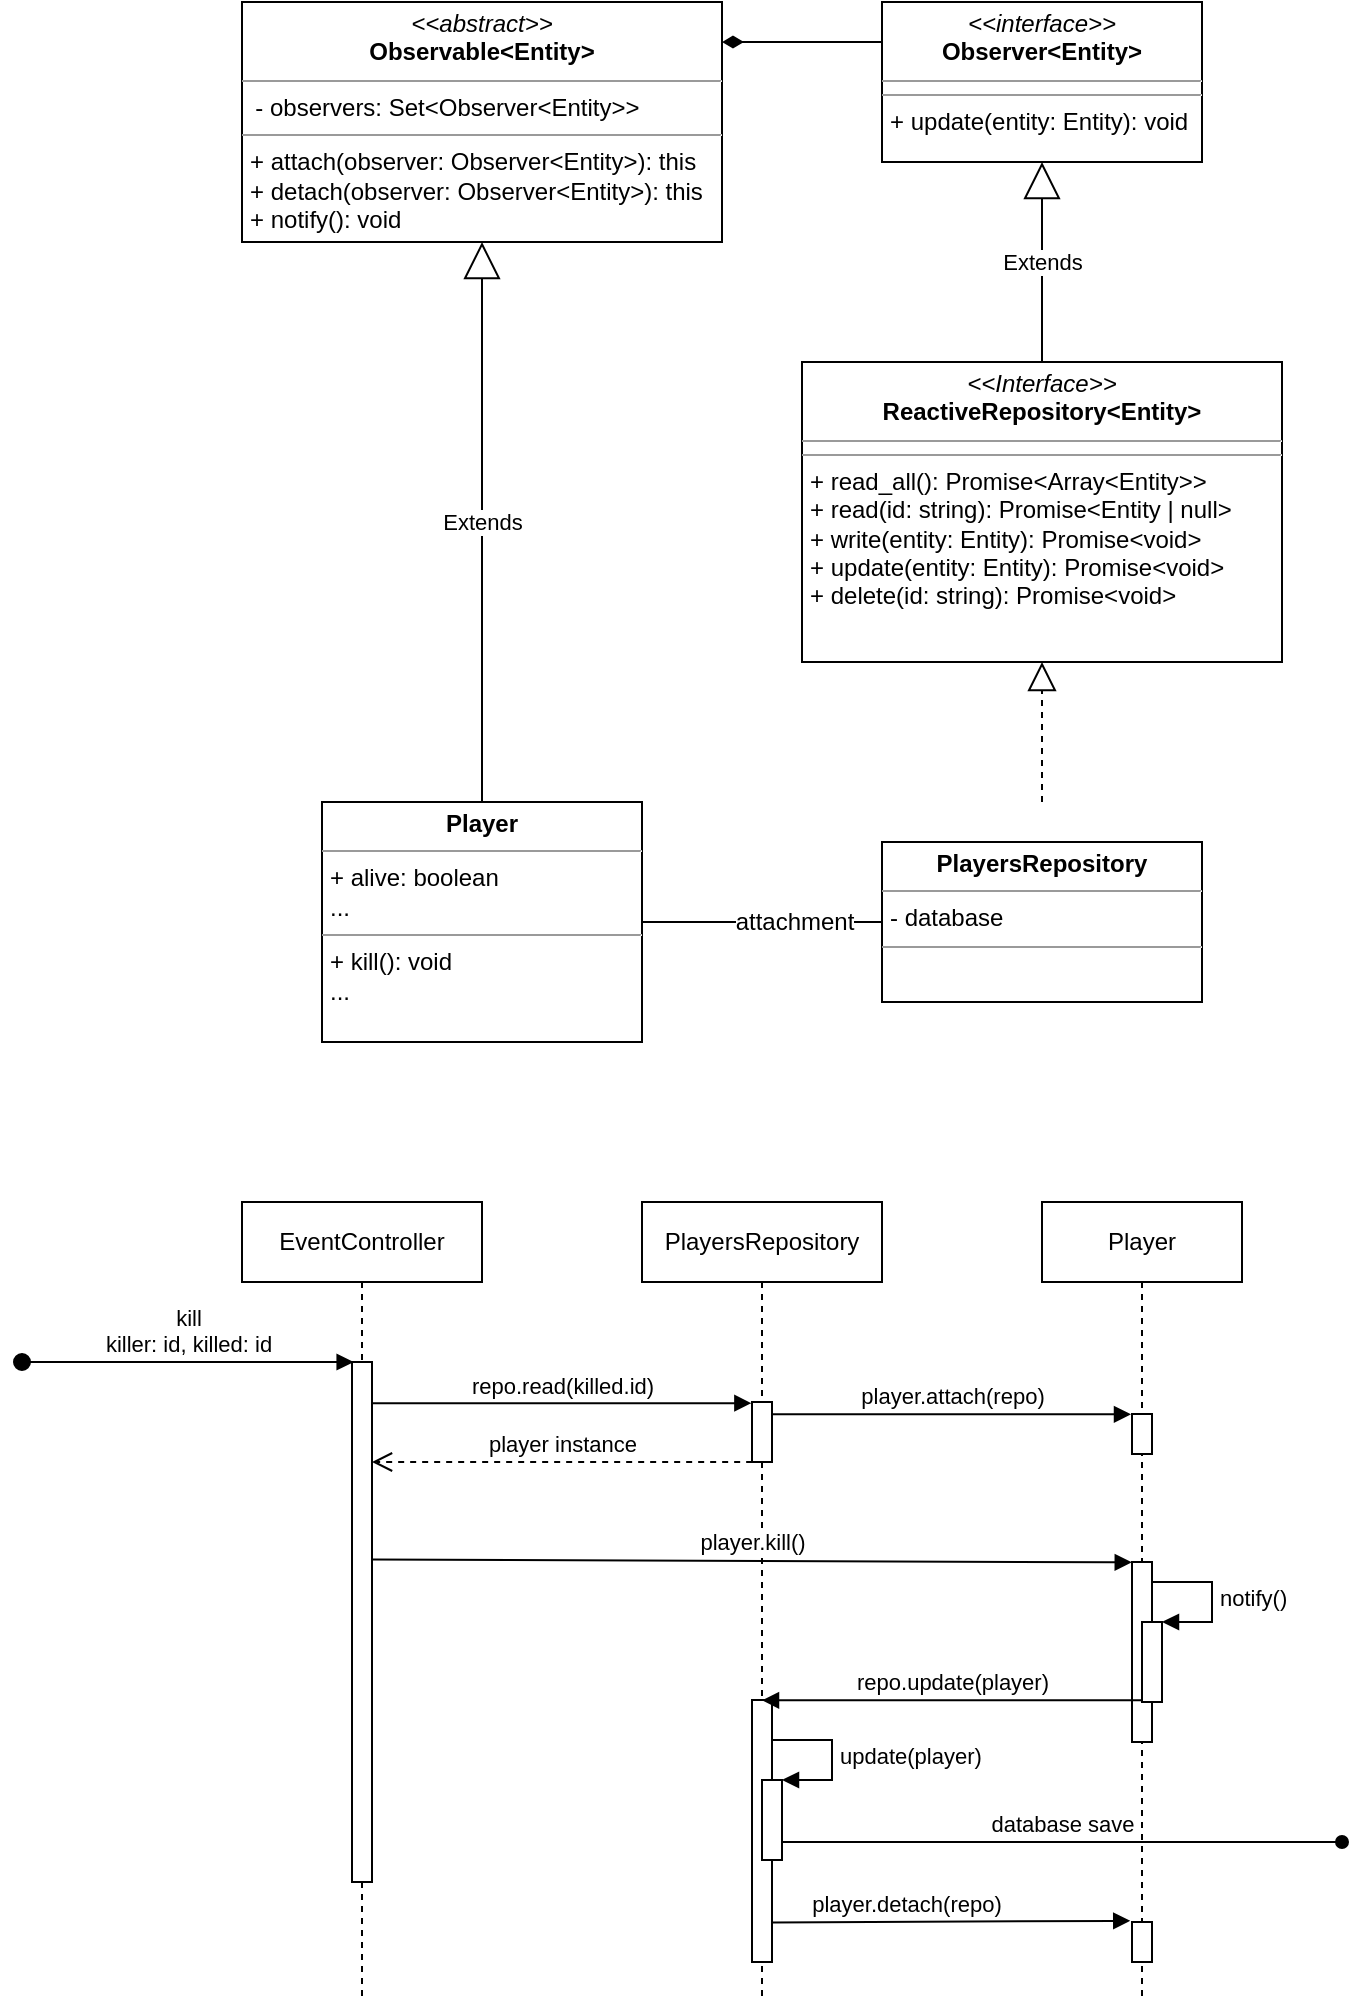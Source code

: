 <mxfile version="16.4.5" type="github">
  <diagram id="yhS8XhCnnLIG0FYTGW0U" name="Page-1">
    <mxGraphModel dx="1185" dy="650" grid="1" gridSize="10" guides="1" tooltips="1" connect="1" arrows="1" fold="1" page="1" pageScale="1" pageWidth="827" pageHeight="1169" math="0" shadow="0">
      <root>
        <mxCell id="0" />
        <mxCell id="1" parent="0" />
        <mxCell id="3J9ids_sqUM_cZv0R3LF-5" value="&lt;p style=&quot;margin: 0px ; margin-top: 4px ; text-align: center&quot;&gt;&lt;i&gt;&amp;lt;&amp;lt;abstract&amp;gt;&amp;gt;&lt;/i&gt;&lt;b&gt;&lt;br&gt;Observable&amp;lt;Entity&amp;gt;&lt;/b&gt;&lt;/p&gt;&lt;hr size=&quot;1&quot;&gt;&amp;nbsp; - observers: Set&amp;lt;Observer&amp;lt;Entity&amp;gt;&amp;gt;&lt;br&gt;&lt;hr size=&quot;1&quot;&gt;&lt;p style=&quot;margin: 0px ; margin-left: 4px&quot;&gt;+ attach(observer: Observer&amp;lt;Entity&amp;gt;): this&lt;/p&gt;&lt;p style=&quot;margin: 0px ; margin-left: 4px&quot;&gt;+ detach(observer: Observer&amp;lt;Entity&amp;gt;): this&lt;/p&gt;&lt;p style=&quot;margin: 0px ; margin-left: 4px&quot;&gt;+ notify(): void&lt;br&gt;&lt;/p&gt;&lt;div&gt;&lt;br&gt;&lt;/div&gt;&lt;div&gt;&lt;br&gt;&lt;/div&gt;" style="verticalAlign=top;align=left;overflow=fill;fontSize=12;fontFamily=Helvetica;html=1;" parent="1" vertex="1">
          <mxGeometry x="120" y="240" width="240" height="120" as="geometry" />
        </mxCell>
        <mxCell id="3J9ids_sqUM_cZv0R3LF-6" value="&lt;p style=&quot;margin: 0px ; margin-top: 4px ; text-align: center&quot;&gt;&lt;i&gt;&amp;lt;&amp;lt;interface&amp;gt;&amp;gt;&lt;/i&gt;&lt;br&gt;&lt;b&gt;Observer&amp;lt;Entity&amp;gt;&lt;/b&gt;&lt;br&gt;&lt;/p&gt;&lt;hr size=&quot;1&quot;&gt;&lt;hr size=&quot;1&quot;&gt;&lt;p style=&quot;margin: 0px ; margin-left: 4px&quot;&gt;+ update(entity: Entity): void&lt;/p&gt;" style="verticalAlign=top;align=left;overflow=fill;fontSize=12;fontFamily=Helvetica;html=1;" parent="1" vertex="1">
          <mxGeometry x="440" y="240" width="160" height="80" as="geometry" />
        </mxCell>
        <mxCell id="3J9ids_sqUM_cZv0R3LF-7" value="" style="endArrow=none;startArrow=diamondThin;endFill=0;startFill=1;html=1;verticalAlign=bottom;labelBackgroundColor=none;strokeWidth=1;startSize=8;endSize=8;rounded=0;" parent="1" edge="1">
          <mxGeometry width="160" relative="1" as="geometry">
            <mxPoint x="360" y="260" as="sourcePoint" />
            <mxPoint x="440" y="260" as="targetPoint" />
          </mxGeometry>
        </mxCell>
        <mxCell id="3J9ids_sqUM_cZv0R3LF-12" value="&lt;p style=&quot;margin: 0px ; margin-top: 4px ; text-align: center&quot;&gt;&lt;b&gt;Player&lt;/b&gt;&lt;/p&gt;&lt;hr size=&quot;1&quot;&gt;&lt;p style=&quot;margin: 0px ; margin-left: 4px&quot;&gt;+ alive: boolean&lt;/p&gt;&lt;p style=&quot;margin: 0px ; margin-left: 4px&quot;&gt;...&lt;br&gt;&lt;/p&gt;&lt;hr size=&quot;1&quot;&gt;&lt;p style=&quot;margin: 0px ; margin-left: 4px&quot;&gt;+ kill(): void&lt;/p&gt;&lt;p style=&quot;margin: 0px ; margin-left: 4px&quot;&gt;...&lt;br&gt;&lt;/p&gt;&lt;p style=&quot;margin: 0px ; margin-left: 4px&quot;&gt;&lt;br&gt;&lt;/p&gt;&lt;div&gt;&lt;br&gt;&lt;/div&gt;&lt;div&gt;&lt;br&gt;&lt;/div&gt;" style="verticalAlign=top;align=left;overflow=fill;fontSize=12;fontFamily=Helvetica;html=1;" parent="1" vertex="1">
          <mxGeometry x="160" y="640" width="160" height="120" as="geometry" />
        </mxCell>
        <mxCell id="3J9ids_sqUM_cZv0R3LF-13" value="Extends" style="endArrow=block;endSize=16;endFill=0;html=1;rounded=0;entryX=0.5;entryY=1;entryDx=0;entryDy=0;exitX=0.5;exitY=0;exitDx=0;exitDy=0;" parent="1" source="3J9ids_sqUM_cZv0R3LF-12" target="3J9ids_sqUM_cZv0R3LF-5" edge="1">
          <mxGeometry width="160" relative="1" as="geometry">
            <mxPoint x="220" y="720" as="sourcePoint" />
            <mxPoint x="380" y="720" as="targetPoint" />
          </mxGeometry>
        </mxCell>
        <mxCell id="3J9ids_sqUM_cZv0R3LF-15" value="" style="endArrow=block;dashed=1;endFill=0;endSize=12;html=1;rounded=0;exitX=0.5;exitY=0;exitDx=0;exitDy=0;entryX=0.5;entryY=1;entryDx=0;entryDy=0;" parent="1" target="3J9ids_sqUM_cZv0R3LF-20" edge="1">
          <mxGeometry width="160" relative="1" as="geometry">
            <mxPoint x="520" y="640" as="sourcePoint" />
            <mxPoint x="590" y="560" as="targetPoint" />
          </mxGeometry>
        </mxCell>
        <mxCell id="3J9ids_sqUM_cZv0R3LF-19" value="Extends" style="endArrow=block;endSize=16;endFill=0;html=1;rounded=0;entryX=0.5;entryY=1;entryDx=0;entryDy=0;exitX=0.5;exitY=0;exitDx=0;exitDy=0;" parent="1" source="3J9ids_sqUM_cZv0R3LF-20" target="3J9ids_sqUM_cZv0R3LF-6" edge="1">
          <mxGeometry width="160" relative="1" as="geometry">
            <mxPoint x="590" y="480" as="sourcePoint" />
            <mxPoint x="250" y="370" as="targetPoint" />
          </mxGeometry>
        </mxCell>
        <mxCell id="3J9ids_sqUM_cZv0R3LF-20" value="&lt;p style=&quot;margin: 0px ; margin-top: 4px ; text-align: center&quot;&gt;&lt;i&gt;&amp;lt;&amp;lt;Interface&amp;gt;&amp;gt;&lt;/i&gt;&lt;br&gt;&lt;b&gt;ReactiveRepository&amp;lt;Entity&amp;gt;&lt;/b&gt;&lt;br&gt;&lt;/p&gt;&lt;hr size=&quot;1&quot;&gt;&lt;hr size=&quot;1&quot;&gt;&lt;p style=&quot;margin: 0px ; margin-left: 4px&quot;&gt;+ read_all(): Promise&amp;lt;Array&amp;lt;Entity&amp;gt;&amp;gt;&lt;br&gt;+ read(id: string): Promise&amp;lt;Entity | null&amp;gt;&lt;/p&gt;&lt;p style=&quot;margin: 0px ; margin-left: 4px&quot;&gt;+ write(entity: Entity): Promise&amp;lt;void&amp;gt;&lt;/p&gt;&lt;p style=&quot;margin: 0px ; margin-left: 4px&quot;&gt;+ update(entity: Entity): Promise&amp;lt;void&amp;gt;&lt;/p&gt;&lt;p style=&quot;margin: 0px ; margin-left: 4px&quot;&gt;+ delete(id: string): Promise&amp;lt;void&amp;gt;&lt;/p&gt;" style="verticalAlign=top;align=left;overflow=fill;fontSize=12;fontFamily=Helvetica;html=1;" parent="1" vertex="1">
          <mxGeometry x="400" y="420" width="240" height="150" as="geometry" />
        </mxCell>
        <mxCell id="3J9ids_sqUM_cZv0R3LF-22" style="edgeStyle=orthogonalEdgeStyle;rounded=0;orthogonalLoop=1;jettySize=auto;html=1;exitX=0;exitY=0.5;exitDx=0;exitDy=0;entryX=1;entryY=0.5;entryDx=0;entryDy=0;fontSize=12;endArrow=none;endFill=0;" parent="1" source="3J9ids_sqUM_cZv0R3LF-21" target="3J9ids_sqUM_cZv0R3LF-12" edge="1">
          <mxGeometry relative="1" as="geometry" />
        </mxCell>
        <mxCell id="3J9ids_sqUM_cZv0R3LF-23" value="attachment" style="edgeLabel;html=1;align=center;verticalAlign=middle;resizable=0;points=[];fontSize=12;" parent="3J9ids_sqUM_cZv0R3LF-22" vertex="1" connectable="0">
          <mxGeometry x="-0.267" relative="1" as="geometry">
            <mxPoint as="offset" />
          </mxGeometry>
        </mxCell>
        <mxCell id="3J9ids_sqUM_cZv0R3LF-21" value="&lt;p style=&quot;margin: 0px ; margin-top: 4px ; text-align: center&quot;&gt;&lt;b&gt;PlayersRepository&lt;/b&gt;&lt;br&gt;&lt;/p&gt;&lt;hr size=&quot;1&quot;&gt;&lt;p style=&quot;margin: 0px ; margin-left: 4px&quot;&gt;- database&lt;br&gt;&lt;/p&gt;&lt;hr size=&quot;1&quot;&gt;&lt;p style=&quot;margin: 0px ; margin-left: 4px&quot;&gt;&lt;br&gt;&lt;/p&gt;" style="verticalAlign=top;align=left;overflow=fill;fontSize=12;fontFamily=Helvetica;html=1;" parent="1" vertex="1">
          <mxGeometry x="440" y="660" width="160" height="80" as="geometry" />
        </mxCell>
        <mxCell id="TUxcnbohVFPqcWfWwO8H-1" value="EventController" style="shape=umlLifeline;perimeter=lifelinePerimeter;whiteSpace=wrap;html=1;container=1;collapsible=0;recursiveResize=0;outlineConnect=0;" vertex="1" parent="1">
          <mxGeometry x="120" y="840" width="120" height="400" as="geometry" />
        </mxCell>
        <mxCell id="TUxcnbohVFPqcWfWwO8H-6" value="" style="html=1;points=[];perimeter=orthogonalPerimeter;" vertex="1" parent="TUxcnbohVFPqcWfWwO8H-1">
          <mxGeometry x="55" y="80" width="10" height="260" as="geometry" />
        </mxCell>
        <mxCell id="TUxcnbohVFPqcWfWwO8H-3" value="&lt;div&gt;kill&lt;/div&gt;&lt;div&gt;killer: id, killed: id&lt;br&gt;&lt;/div&gt;" style="html=1;verticalAlign=bottom;startArrow=oval;startFill=1;endArrow=block;startSize=8;rounded=0;entryX=0.083;entryY=0;entryDx=0;entryDy=0;entryPerimeter=0;" edge="1" parent="1" target="TUxcnbohVFPqcWfWwO8H-6">
          <mxGeometry width="60" relative="1" as="geometry">
            <mxPoint x="10" y="920" as="sourcePoint" />
            <mxPoint x="170" y="920" as="targetPoint" />
          </mxGeometry>
        </mxCell>
        <mxCell id="TUxcnbohVFPqcWfWwO8H-9" value="PlayersRepository" style="shape=umlLifeline;perimeter=lifelinePerimeter;whiteSpace=wrap;html=1;container=1;collapsible=0;recursiveResize=0;outlineConnect=0;" vertex="1" parent="1">
          <mxGeometry x="320" y="840" width="120" height="400" as="geometry" />
        </mxCell>
        <mxCell id="TUxcnbohVFPqcWfWwO8H-10" value="" style="html=1;points=[];perimeter=orthogonalPerimeter;" vertex="1" parent="TUxcnbohVFPqcWfWwO8H-9">
          <mxGeometry x="55" y="100" width="10" height="30" as="geometry" />
        </mxCell>
        <mxCell id="TUxcnbohVFPqcWfWwO8H-25" value="" style="html=1;points=[];perimeter=orthogonalPerimeter;" vertex="1" parent="TUxcnbohVFPqcWfWwO8H-9">
          <mxGeometry x="55" y="249" width="10" height="131" as="geometry" />
        </mxCell>
        <mxCell id="TUxcnbohVFPqcWfWwO8H-27" value="" style="html=1;points=[];perimeter=orthogonalPerimeter;" vertex="1" parent="TUxcnbohVFPqcWfWwO8H-9">
          <mxGeometry x="60" y="289" width="10" height="40" as="geometry" />
        </mxCell>
        <mxCell id="TUxcnbohVFPqcWfWwO8H-28" value="update(player)" style="edgeStyle=orthogonalEdgeStyle;html=1;align=left;spacingLeft=2;endArrow=block;rounded=0;entryX=1;entryY=0;" edge="1" target="TUxcnbohVFPqcWfWwO8H-27" parent="TUxcnbohVFPqcWfWwO8H-9">
          <mxGeometry relative="1" as="geometry">
            <mxPoint x="65" y="269" as="sourcePoint" />
            <Array as="points">
              <mxPoint x="95" y="269" />
            </Array>
          </mxGeometry>
        </mxCell>
        <mxCell id="TUxcnbohVFPqcWfWwO8H-29" value="database save" style="html=1;verticalAlign=bottom;endArrow=oval;rounded=0;endFill=1;" edge="1" parent="TUxcnbohVFPqcWfWwO8H-9">
          <mxGeometry width="80" relative="1" as="geometry">
            <mxPoint x="70" y="320" as="sourcePoint" />
            <mxPoint x="350" y="320" as="targetPoint" />
          </mxGeometry>
        </mxCell>
        <mxCell id="TUxcnbohVFPqcWfWwO8H-11" value="repo.read(killed.id)" style="html=1;verticalAlign=bottom;endArrow=block;rounded=0;entryX=-0.031;entryY=0.019;entryDx=0;entryDy=0;entryPerimeter=0;" edge="1" parent="1" source="TUxcnbohVFPqcWfWwO8H-6" target="TUxcnbohVFPqcWfWwO8H-10">
          <mxGeometry width="80" relative="1" as="geometry">
            <mxPoint x="200" y="940" as="sourcePoint" />
            <mxPoint x="280" y="940" as="targetPoint" />
          </mxGeometry>
        </mxCell>
        <mxCell id="TUxcnbohVFPqcWfWwO8H-13" value="Player" style="shape=umlLifeline;perimeter=lifelinePerimeter;whiteSpace=wrap;html=1;container=1;collapsible=0;recursiveResize=0;outlineConnect=0;" vertex="1" parent="1">
          <mxGeometry x="520" y="840" width="100" height="400" as="geometry" />
        </mxCell>
        <mxCell id="TUxcnbohVFPqcWfWwO8H-17" value="" style="html=1;points=[];perimeter=orthogonalPerimeter;" vertex="1" parent="TUxcnbohVFPqcWfWwO8H-13">
          <mxGeometry x="45" y="180" width="10" height="90" as="geometry" />
        </mxCell>
        <mxCell id="TUxcnbohVFPqcWfWwO8H-20" value="" style="html=1;points=[];perimeter=orthogonalPerimeter;" vertex="1" parent="TUxcnbohVFPqcWfWwO8H-13">
          <mxGeometry x="50" y="210" width="10" height="40" as="geometry" />
        </mxCell>
        <mxCell id="TUxcnbohVFPqcWfWwO8H-21" value="notify()" style="edgeStyle=orthogonalEdgeStyle;html=1;align=left;spacingLeft=2;endArrow=block;rounded=0;entryX=1;entryY=0;" edge="1" target="TUxcnbohVFPqcWfWwO8H-20" parent="TUxcnbohVFPqcWfWwO8H-13">
          <mxGeometry relative="1" as="geometry">
            <mxPoint x="55" y="190" as="sourcePoint" />
            <Array as="points">
              <mxPoint x="85" y="190" />
            </Array>
          </mxGeometry>
        </mxCell>
        <mxCell id="TUxcnbohVFPqcWfWwO8H-24" value="" style="html=1;points=[];perimeter=orthogonalPerimeter;" vertex="1" parent="TUxcnbohVFPqcWfWwO8H-13">
          <mxGeometry x="45" y="106" width="10" height="20" as="geometry" />
        </mxCell>
        <mxCell id="TUxcnbohVFPqcWfWwO8H-31" value="" style="html=1;points=[];perimeter=orthogonalPerimeter;" vertex="1" parent="TUxcnbohVFPqcWfWwO8H-13">
          <mxGeometry x="45" y="360" width="10" height="20" as="geometry" />
        </mxCell>
        <mxCell id="TUxcnbohVFPqcWfWwO8H-14" value="&lt;div&gt;player.kill()&lt;/div&gt;" style="html=1;verticalAlign=bottom;endArrow=block;rounded=0;exitX=1.005;exitY=0.38;exitDx=0;exitDy=0;exitPerimeter=0;entryX=-0.012;entryY=0.002;entryDx=0;entryDy=0;entryPerimeter=0;" edge="1" parent="1" source="TUxcnbohVFPqcWfWwO8H-6" target="TUxcnbohVFPqcWfWwO8H-17">
          <mxGeometry width="80" relative="1" as="geometry">
            <mxPoint x="190" y="1019" as="sourcePoint" />
            <mxPoint x="550" y="1019" as="targetPoint" />
          </mxGeometry>
        </mxCell>
        <mxCell id="TUxcnbohVFPqcWfWwO8H-23" value="player.attach(repo)" style="html=1;verticalAlign=bottom;endArrow=block;rounded=0;entryX=-0.05;entryY=0.008;entryDx=0;entryDy=0;entryPerimeter=0;exitX=1.008;exitY=0.205;exitDx=0;exitDy=0;exitPerimeter=0;" edge="1" parent="1" source="TUxcnbohVFPqcWfWwO8H-10" target="TUxcnbohVFPqcWfWwO8H-24">
          <mxGeometry width="80" relative="1" as="geometry">
            <mxPoint x="390" y="946" as="sourcePoint" />
            <mxPoint x="560" y="946" as="targetPoint" />
          </mxGeometry>
        </mxCell>
        <mxCell id="TUxcnbohVFPqcWfWwO8H-26" value="repo.update(player)" style="html=1;verticalAlign=bottom;endArrow=block;rounded=0;exitX=0;exitY=0.979;exitDx=0;exitDy=0;exitPerimeter=0;" edge="1" parent="1" source="TUxcnbohVFPqcWfWwO8H-20" target="TUxcnbohVFPqcWfWwO8H-9">
          <mxGeometry width="80" relative="1" as="geometry">
            <mxPoint x="460" y="1100" as="sourcePoint" />
            <mxPoint x="540" y="1100" as="targetPoint" />
          </mxGeometry>
        </mxCell>
        <mxCell id="TUxcnbohVFPqcWfWwO8H-12" value="player instance" style="html=1;verticalAlign=bottom;endArrow=open;dashed=1;endSize=8;rounded=0;exitX=0.008;exitY=1;exitDx=0;exitDy=0;exitPerimeter=0;" edge="1" parent="1" source="TUxcnbohVFPqcWfWwO8H-10" target="TUxcnbohVFPqcWfWwO8H-6">
          <mxGeometry relative="1" as="geometry">
            <mxPoint x="370" y="970" as="sourcePoint" />
            <mxPoint x="290" y="970" as="targetPoint" />
          </mxGeometry>
        </mxCell>
        <mxCell id="TUxcnbohVFPqcWfWwO8H-30" value="player.detach(repo)" style="html=1;verticalAlign=bottom;endArrow=block;rounded=0;exitX=1.008;exitY=0.849;exitDx=0;exitDy=0;exitPerimeter=0;entryX=-0.088;entryY=-0.029;entryDx=0;entryDy=0;entryPerimeter=0;" edge="1" parent="1" source="TUxcnbohVFPqcWfWwO8H-25" target="TUxcnbohVFPqcWfWwO8H-31">
          <mxGeometry x="-0.25" width="80" relative="1" as="geometry">
            <mxPoint x="390" y="1200" as="sourcePoint" />
            <mxPoint x="470" y="1200" as="targetPoint" />
            <mxPoint as="offset" />
          </mxGeometry>
        </mxCell>
      </root>
    </mxGraphModel>
  </diagram>
</mxfile>
